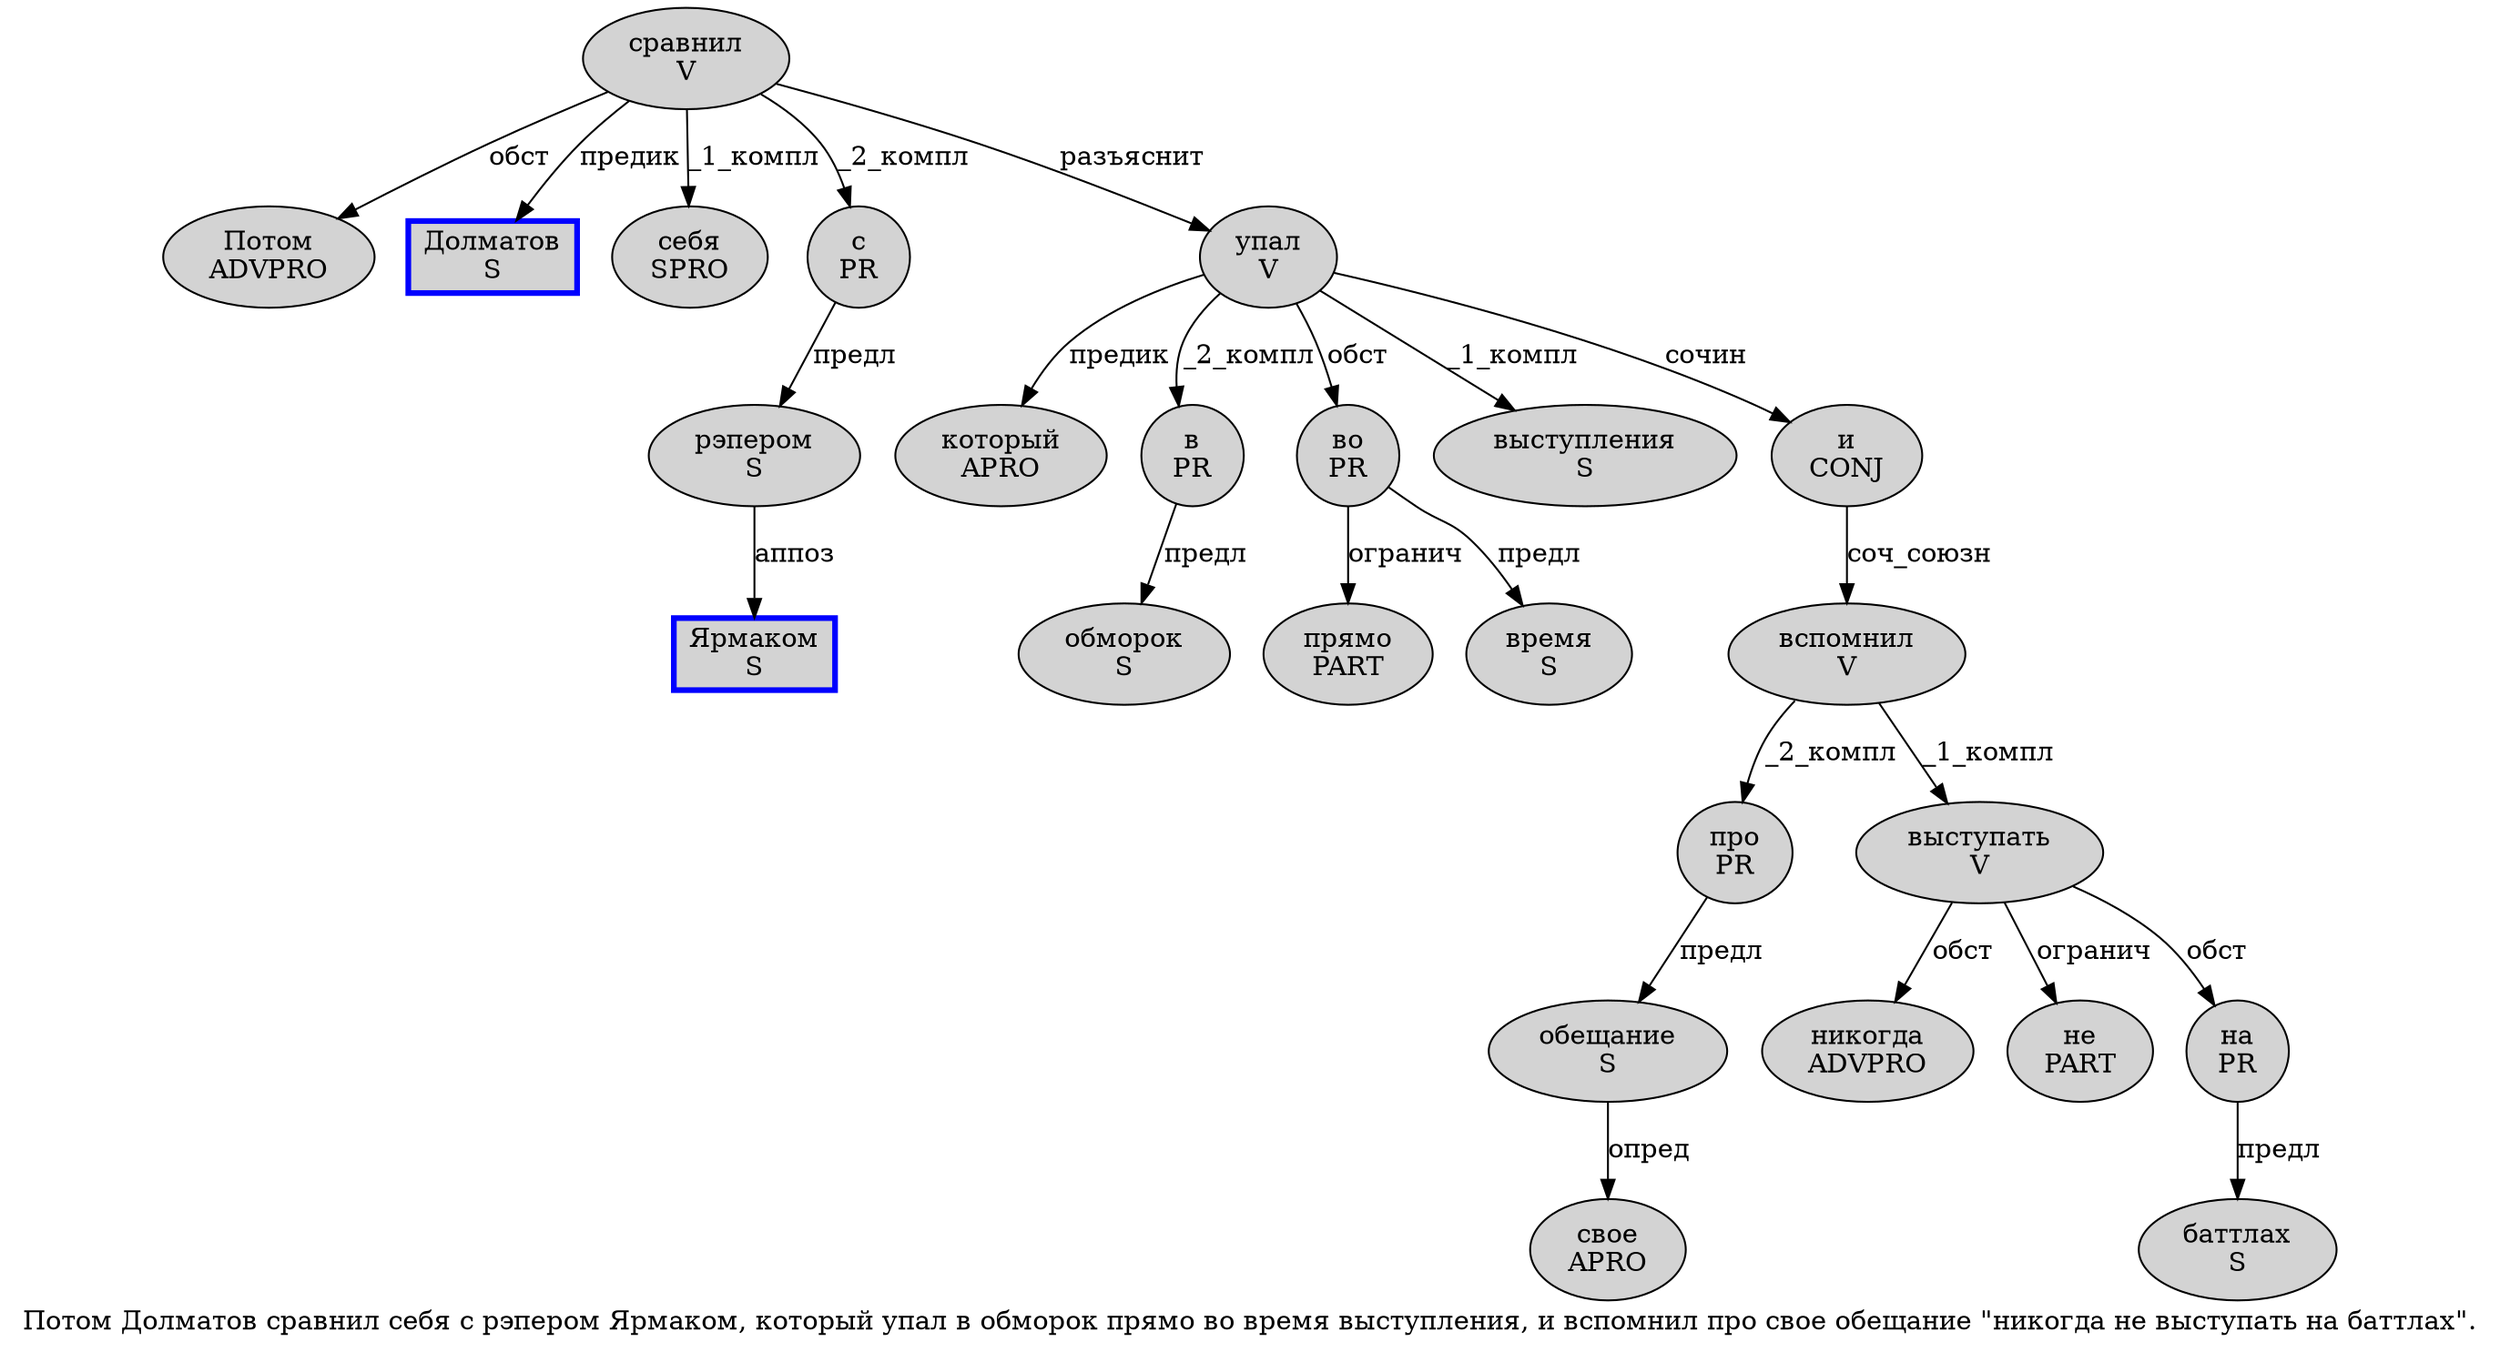 digraph SENTENCE_379 {
	graph [label="Потом Долматов сравнил себя с рэпером Ярмаком, который упал в обморок прямо во время выступления, и вспомнил про свое обещание \"никогда не выступать на баттлах\"."]
	node [style=filled]
		0 [label="Потом
ADVPRO" color="" fillcolor=lightgray penwidth=1 shape=ellipse]
		1 [label="Долматов
S" color=blue fillcolor=lightgray penwidth=3 shape=box]
		2 [label="сравнил
V" color="" fillcolor=lightgray penwidth=1 shape=ellipse]
		3 [label="себя
SPRO" color="" fillcolor=lightgray penwidth=1 shape=ellipse]
		4 [label="с
PR" color="" fillcolor=lightgray penwidth=1 shape=ellipse]
		5 [label="рэпером
S" color="" fillcolor=lightgray penwidth=1 shape=ellipse]
		6 [label="Ярмаком
S" color=blue fillcolor=lightgray penwidth=3 shape=box]
		8 [label="который
APRO" color="" fillcolor=lightgray penwidth=1 shape=ellipse]
		9 [label="упал
V" color="" fillcolor=lightgray penwidth=1 shape=ellipse]
		10 [label="в
PR" color="" fillcolor=lightgray penwidth=1 shape=ellipse]
		11 [label="обморок
S" color="" fillcolor=lightgray penwidth=1 shape=ellipse]
		12 [label="прямо
PART" color="" fillcolor=lightgray penwidth=1 shape=ellipse]
		13 [label="во
PR" color="" fillcolor=lightgray penwidth=1 shape=ellipse]
		14 [label="время
S" color="" fillcolor=lightgray penwidth=1 shape=ellipse]
		15 [label="выступления
S" color="" fillcolor=lightgray penwidth=1 shape=ellipse]
		17 [label="и
CONJ" color="" fillcolor=lightgray penwidth=1 shape=ellipse]
		18 [label="вспомнил
V" color="" fillcolor=lightgray penwidth=1 shape=ellipse]
		19 [label="про
PR" color="" fillcolor=lightgray penwidth=1 shape=ellipse]
		20 [label="свое
APRO" color="" fillcolor=lightgray penwidth=1 shape=ellipse]
		21 [label="обещание
S" color="" fillcolor=lightgray penwidth=1 shape=ellipse]
		23 [label="никогда
ADVPRO" color="" fillcolor=lightgray penwidth=1 shape=ellipse]
		24 [label="не
PART" color="" fillcolor=lightgray penwidth=1 shape=ellipse]
		25 [label="выступать
V" color="" fillcolor=lightgray penwidth=1 shape=ellipse]
		26 [label="на
PR" color="" fillcolor=lightgray penwidth=1 shape=ellipse]
		27 [label="баттлах
S" color="" fillcolor=lightgray penwidth=1 shape=ellipse]
			9 -> 8 [label="предик"]
			9 -> 10 [label="_2_компл"]
			9 -> 13 [label="обст"]
			9 -> 15 [label="_1_компл"]
			9 -> 17 [label="сочин"]
			2 -> 0 [label="обст"]
			2 -> 1 [label="предик"]
			2 -> 3 [label="_1_компл"]
			2 -> 4 [label="_2_компл"]
			2 -> 9 [label="разъяснит"]
			18 -> 19 [label="_2_компл"]
			18 -> 25 [label="_1_компл"]
			21 -> 20 [label="опред"]
			19 -> 21 [label="предл"]
			10 -> 11 [label="предл"]
			5 -> 6 [label="аппоз"]
			17 -> 18 [label="соч_союзн"]
			26 -> 27 [label="предл"]
			25 -> 23 [label="обст"]
			25 -> 24 [label="огранич"]
			25 -> 26 [label="обст"]
			4 -> 5 [label="предл"]
			13 -> 12 [label="огранич"]
			13 -> 14 [label="предл"]
}